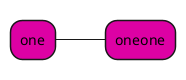 {
  "sha1": "k9bikpql5iyv8j7vtgjdyk0x7h6k2l6",
  "insertion": {
    "when": "2024-06-03T18:59:32.747Z",
    "url": "https://github.com/plantuml/plantuml/issues/310",
    "user": "plantuml@gmail.com"
  }
}
@startmindmap
*[#dd01a4] one
 *[#dd01a4] oneone
@endmindmap
